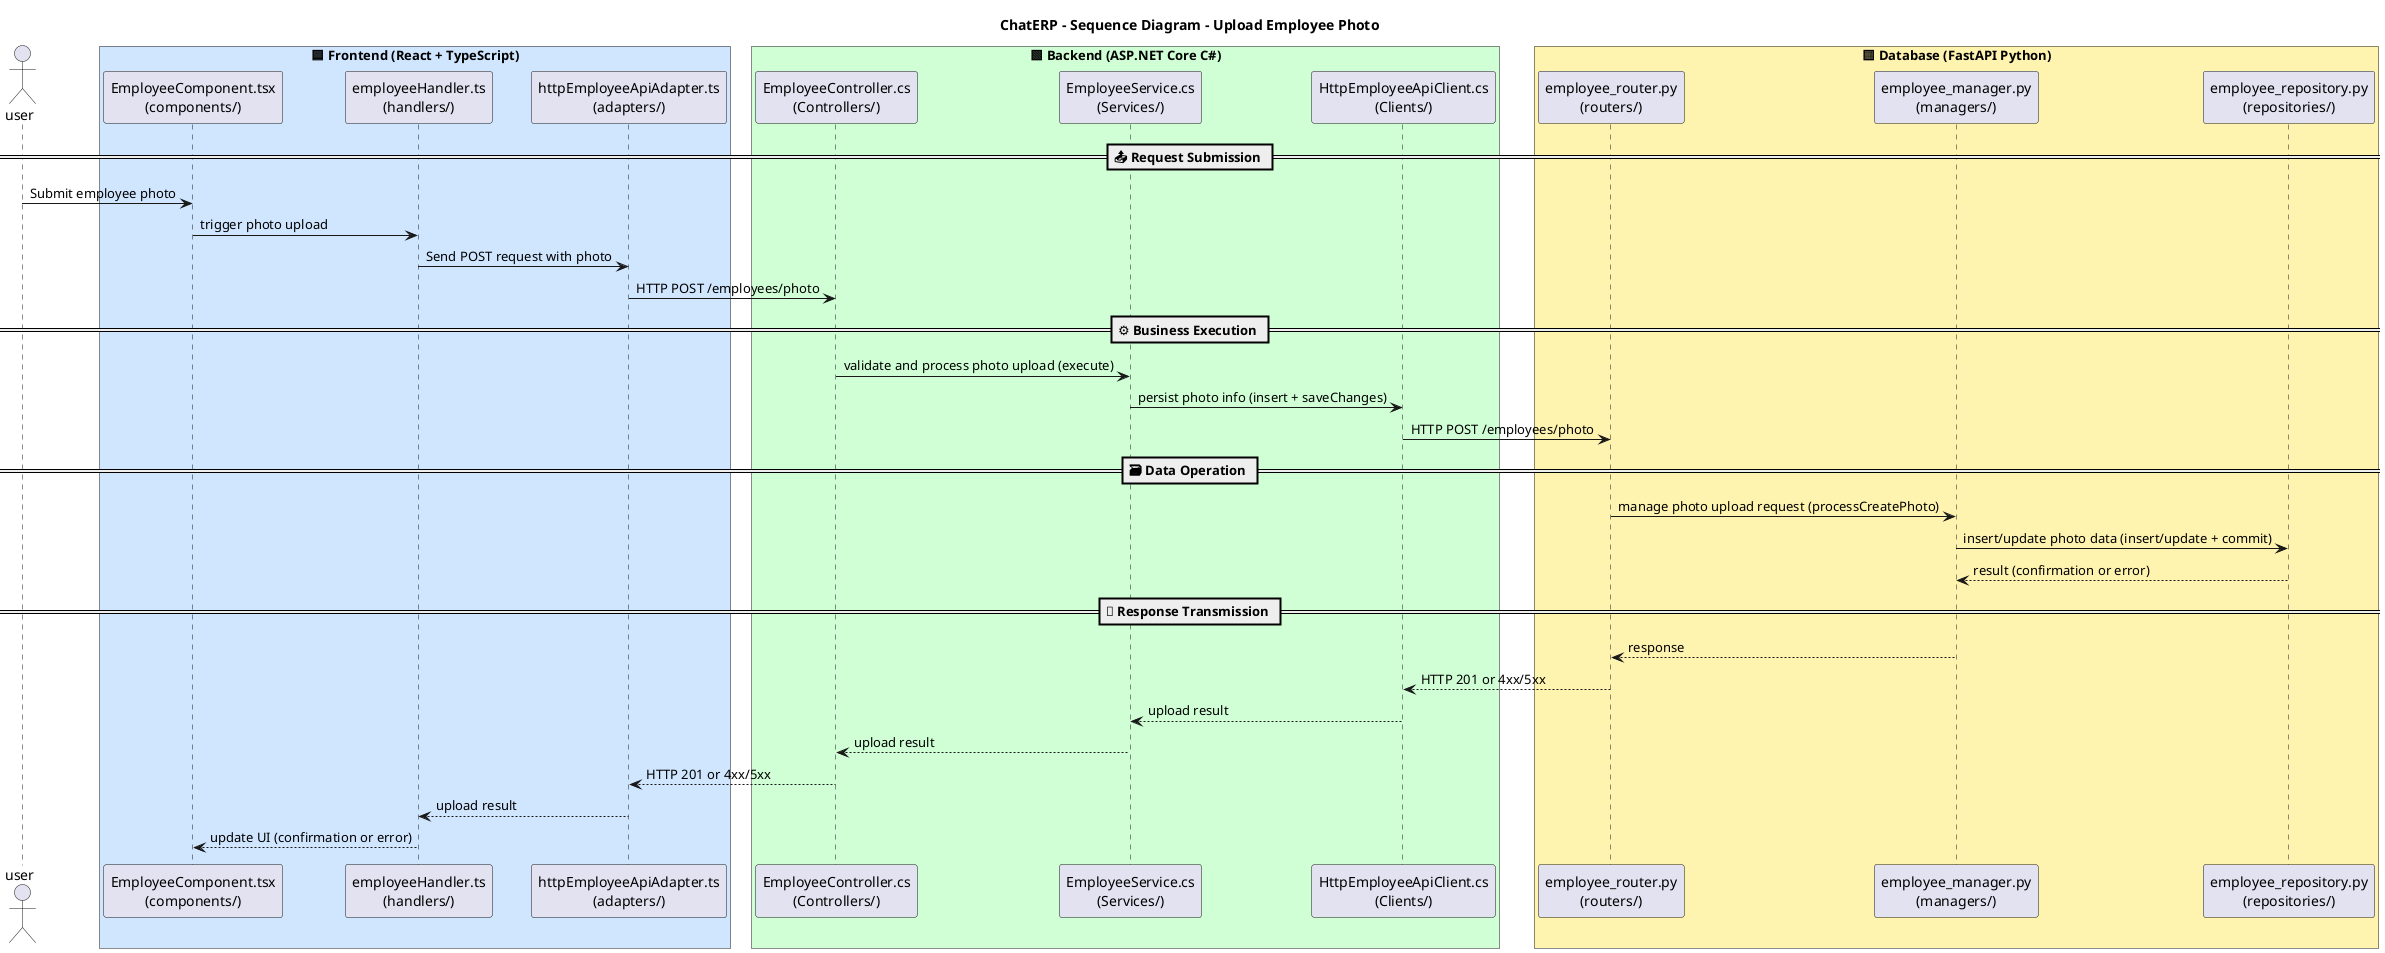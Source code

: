 ﻿@startuml SequenceDiagram - UCS-UC-01b — Téléverser une photo d’employé

title ChatERP – Sequence Diagram – Upload Employee Photo

actor user

box "🟦 Frontend (React + TypeScript)" #D0E6FF
  participant "EmployeeComponent.tsx\n(components/)" as employeeComponent
  participant "employeeHandler.ts\n(handlers/)" as employeeHandler
  participant "httpEmployeeApiAdapter.ts\n(adapters/)" as employeeAdapter
end box

box "🟩 Backend (ASP.NET Core C#)" #D0FFD6
  participant "EmployeeController.cs\n(Controllers/)" as controller
  participant "EmployeeService.cs\n(Services/)" as service
  participant "HttpEmployeeApiClient.cs\n(Clients/)" as repositoryClient
end box

box "🟨 Database (FastAPI Python)" #FFF3B0
  participant "employee_router.py\n(routers/)" as router
  participant "employee_manager.py\n(managers/)" as manager
  participant "employee_repository.py\n(repositories/)" as repository
end box

== 📤 Request Submission ==
user -> employeeComponent: Submit employee photo
employeeComponent -> employeeHandler: trigger photo upload
employeeHandler -> employeeAdapter: Send POST request with photo
employeeAdapter -> controller: HTTP POST /employees/photo

== ⚙️ Business Execution ==  
controller -> service: validate and process photo upload (execute)  
service -> repositoryClient: persist photo info (insert + saveChanges)  
repositoryClient -> router: HTTP POST /employees/photo  

== 🗃️ Data Operation ==  
router -> manager: manage photo upload request (processCreatePhoto)  
manager -> repository: insert/update photo data (insert/update + commit)  
repository --> manager: result (confirmation or error)  

== 📩 Response Transmission ==  
manager --> router: response  
router --> repositoryClient: HTTP 201 or 4xx/5xx
repositoryClient --> service: upload result  
service --> controller: upload result  
controller --> employeeAdapter: HTTP 201 or 4xx/5xx 
employeeAdapter --> employeeHandler: upload result  
employeeHandler --> employeeComponent: update UI (confirmation or error)

@enduml
